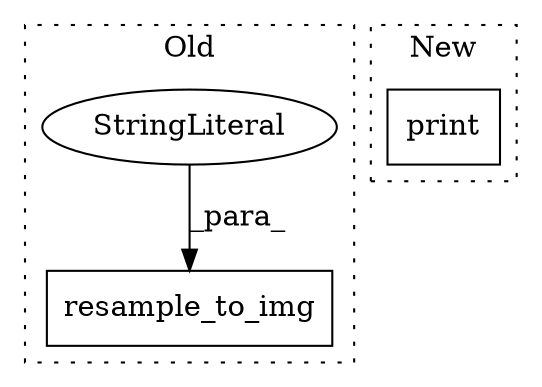 digraph G {
subgraph cluster0 {
1 [label="resample_to_img" a="32" s="4527,4586" l="16,1" shape="box"];
3 [label="StringLiteral" a="45" s="4577" l="9" shape="ellipse"];
label = "Old";
style="dotted";
}
subgraph cluster1 {
2 [label="print" a="32" s="7105" l="7" shape="box"];
label = "New";
style="dotted";
}
3 -> 1 [label="_para_"];
}